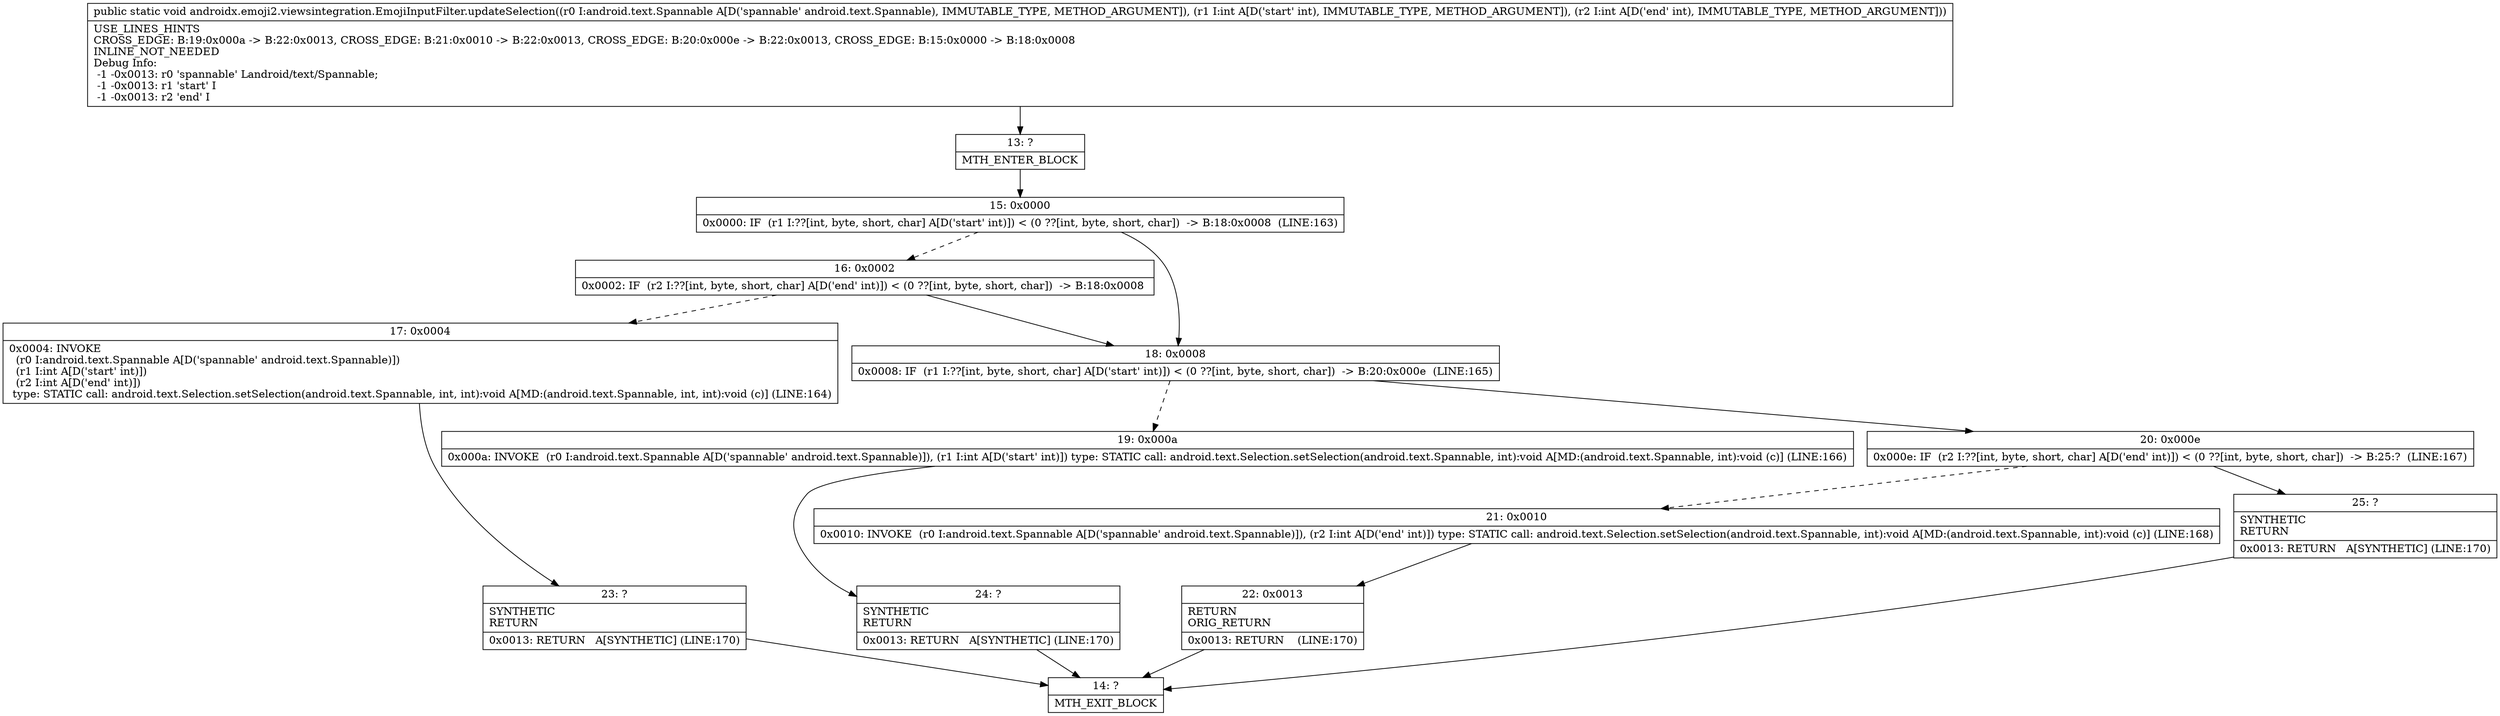 digraph "CFG forandroidx.emoji2.viewsintegration.EmojiInputFilter.updateSelection(Landroid\/text\/Spannable;II)V" {
Node_13 [shape=record,label="{13\:\ ?|MTH_ENTER_BLOCK\l}"];
Node_15 [shape=record,label="{15\:\ 0x0000|0x0000: IF  (r1 I:??[int, byte, short, char] A[D('start' int)]) \< (0 ??[int, byte, short, char])  \-\> B:18:0x0008  (LINE:163)\l}"];
Node_16 [shape=record,label="{16\:\ 0x0002|0x0002: IF  (r2 I:??[int, byte, short, char] A[D('end' int)]) \< (0 ??[int, byte, short, char])  \-\> B:18:0x0008 \l}"];
Node_17 [shape=record,label="{17\:\ 0x0004|0x0004: INVOKE  \l  (r0 I:android.text.Spannable A[D('spannable' android.text.Spannable)])\l  (r1 I:int A[D('start' int)])\l  (r2 I:int A[D('end' int)])\l type: STATIC call: android.text.Selection.setSelection(android.text.Spannable, int, int):void A[MD:(android.text.Spannable, int, int):void (c)] (LINE:164)\l}"];
Node_23 [shape=record,label="{23\:\ ?|SYNTHETIC\lRETURN\l|0x0013: RETURN   A[SYNTHETIC] (LINE:170)\l}"];
Node_14 [shape=record,label="{14\:\ ?|MTH_EXIT_BLOCK\l}"];
Node_18 [shape=record,label="{18\:\ 0x0008|0x0008: IF  (r1 I:??[int, byte, short, char] A[D('start' int)]) \< (0 ??[int, byte, short, char])  \-\> B:20:0x000e  (LINE:165)\l}"];
Node_19 [shape=record,label="{19\:\ 0x000a|0x000a: INVOKE  (r0 I:android.text.Spannable A[D('spannable' android.text.Spannable)]), (r1 I:int A[D('start' int)]) type: STATIC call: android.text.Selection.setSelection(android.text.Spannable, int):void A[MD:(android.text.Spannable, int):void (c)] (LINE:166)\l}"];
Node_24 [shape=record,label="{24\:\ ?|SYNTHETIC\lRETURN\l|0x0013: RETURN   A[SYNTHETIC] (LINE:170)\l}"];
Node_20 [shape=record,label="{20\:\ 0x000e|0x000e: IF  (r2 I:??[int, byte, short, char] A[D('end' int)]) \< (0 ??[int, byte, short, char])  \-\> B:25:?  (LINE:167)\l}"];
Node_21 [shape=record,label="{21\:\ 0x0010|0x0010: INVOKE  (r0 I:android.text.Spannable A[D('spannable' android.text.Spannable)]), (r2 I:int A[D('end' int)]) type: STATIC call: android.text.Selection.setSelection(android.text.Spannable, int):void A[MD:(android.text.Spannable, int):void (c)] (LINE:168)\l}"];
Node_22 [shape=record,label="{22\:\ 0x0013|RETURN\lORIG_RETURN\l|0x0013: RETURN    (LINE:170)\l}"];
Node_25 [shape=record,label="{25\:\ ?|SYNTHETIC\lRETURN\l|0x0013: RETURN   A[SYNTHETIC] (LINE:170)\l}"];
MethodNode[shape=record,label="{public static void androidx.emoji2.viewsintegration.EmojiInputFilter.updateSelection((r0 I:android.text.Spannable A[D('spannable' android.text.Spannable), IMMUTABLE_TYPE, METHOD_ARGUMENT]), (r1 I:int A[D('start' int), IMMUTABLE_TYPE, METHOD_ARGUMENT]), (r2 I:int A[D('end' int), IMMUTABLE_TYPE, METHOD_ARGUMENT]))  | USE_LINES_HINTS\lCROSS_EDGE: B:19:0x000a \-\> B:22:0x0013, CROSS_EDGE: B:21:0x0010 \-\> B:22:0x0013, CROSS_EDGE: B:20:0x000e \-\> B:22:0x0013, CROSS_EDGE: B:15:0x0000 \-\> B:18:0x0008\lINLINE_NOT_NEEDED\lDebug Info:\l  \-1 \-0x0013: r0 'spannable' Landroid\/text\/Spannable;\l  \-1 \-0x0013: r1 'start' I\l  \-1 \-0x0013: r2 'end' I\l}"];
MethodNode -> Node_13;Node_13 -> Node_15;
Node_15 -> Node_16[style=dashed];
Node_15 -> Node_18;
Node_16 -> Node_17[style=dashed];
Node_16 -> Node_18;
Node_17 -> Node_23;
Node_23 -> Node_14;
Node_18 -> Node_19[style=dashed];
Node_18 -> Node_20;
Node_19 -> Node_24;
Node_24 -> Node_14;
Node_20 -> Node_21[style=dashed];
Node_20 -> Node_25;
Node_21 -> Node_22;
Node_22 -> Node_14;
Node_25 -> Node_14;
}

